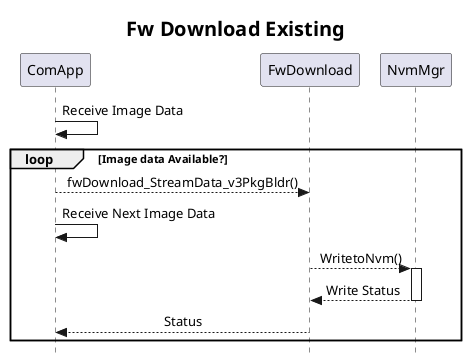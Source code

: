 @startuml TestUMl
skinparam Style strictuml 
skinparam SequenceMessageAlignment center
title: <size:20>Fw Download Existing</size>
ComApp -> ComApp : Receive Image Data
loop Image data Available?
    ComApp --> FwDownload :fwDownload_StreamData_v3PkgBldr()
    ComApp -> ComApp : Receive Next Image Data
    FwDownload --> NvmMgr : WritetoNvm()
    activate NvmMgr
    NvmMgr --> FwDownload : Write Status
    deactivate NvmMgr
    FwDownload --> ComApp : Status
end
@enduml